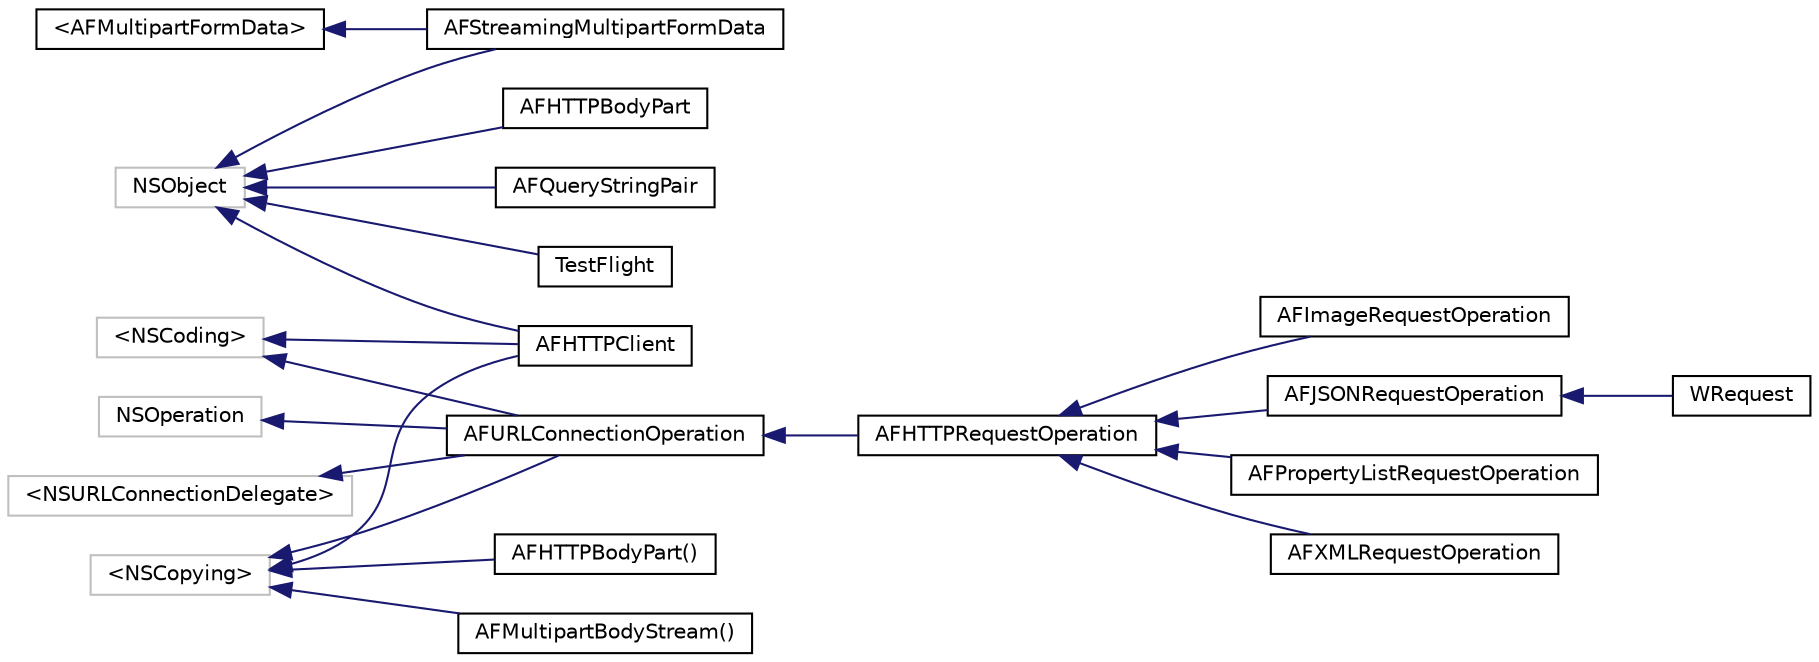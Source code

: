 digraph "Graphical Class Hierarchy"
{
  edge [fontname="Helvetica",fontsize="10",labelfontname="Helvetica",labelfontsize="10"];
  node [fontname="Helvetica",fontsize="10",shape=record];
  rankdir="LR";
  Node1 [label="\<AFMultipartFormData\>",height=0.2,width=0.4,color="black", fillcolor="white", style="filled",URL="$protocol_a_f_multipart_form_data-p.html"];
  Node1 -> Node2 [dir="back",color="midnightblue",fontsize="10",style="solid",fontname="Helvetica"];
  Node2 [label="AFStreamingMultipartFormData",height=0.2,width=0.4,color="black", fillcolor="white", style="filled",URL="$interface_a_f_streaming_multipart_form_data.html"];
  Node3 [label="\<NSCoding\>",height=0.2,width=0.4,color="grey75", fillcolor="white", style="filled"];
  Node3 -> Node4 [dir="back",color="midnightblue",fontsize="10",style="solid",fontname="Helvetica"];
  Node4 [label="AFHTTPClient",height=0.2,width=0.4,color="black", fillcolor="white", style="filled",URL="$interface_a_f_h_t_t_p_client.html"];
  Node3 -> Node5 [dir="back",color="midnightblue",fontsize="10",style="solid",fontname="Helvetica"];
  Node5 [label="AFURLConnectionOperation",height=0.2,width=0.4,color="black", fillcolor="white", style="filled",URL="$interface_a_f_u_r_l_connection_operation.html"];
  Node5 -> Node6 [dir="back",color="midnightblue",fontsize="10",style="solid",fontname="Helvetica"];
  Node6 [label="AFHTTPRequestOperation",height=0.2,width=0.4,color="black", fillcolor="white", style="filled",URL="$interface_a_f_h_t_t_p_request_operation.html"];
  Node6 -> Node7 [dir="back",color="midnightblue",fontsize="10",style="solid",fontname="Helvetica"];
  Node7 [label="AFImageRequestOperation",height=0.2,width=0.4,color="black", fillcolor="white", style="filled",URL="$interface_a_f_image_request_operation.html"];
  Node6 -> Node8 [dir="back",color="midnightblue",fontsize="10",style="solid",fontname="Helvetica"];
  Node8 [label="AFJSONRequestOperation",height=0.2,width=0.4,color="black", fillcolor="white", style="filled",URL="$interface_a_f_j_s_o_n_request_operation.html"];
  Node8 -> Node9 [dir="back",color="midnightblue",fontsize="10",style="solid",fontname="Helvetica"];
  Node9 [label="WRequest",height=0.2,width=0.4,color="black", fillcolor="white", style="filled",URL="$interface_w_request.html"];
  Node6 -> Node10 [dir="back",color="midnightblue",fontsize="10",style="solid",fontname="Helvetica"];
  Node10 [label="AFPropertyListRequestOperation",height=0.2,width=0.4,color="black", fillcolor="white", style="filled",URL="$interface_a_f_property_list_request_operation.html"];
  Node6 -> Node11 [dir="back",color="midnightblue",fontsize="10",style="solid",fontname="Helvetica"];
  Node11 [label="AFXMLRequestOperation",height=0.2,width=0.4,color="black", fillcolor="white", style="filled",URL="$interface_a_f_x_m_l_request_operation.html"];
  Node12 [label="\<NSCopying\>",height=0.2,width=0.4,color="grey75", fillcolor="white", style="filled"];
  Node12 -> Node13 [dir="back",color="midnightblue",fontsize="10",style="solid",fontname="Helvetica"];
  Node13 [label="AFHTTPBodyPart()",height=0.2,width=0.4,color="black", fillcolor="white", style="filled",URL="$category_a_f_h_t_t_p_body_part_07_08.html"];
  Node12 -> Node4 [dir="back",color="midnightblue",fontsize="10",style="solid",fontname="Helvetica"];
  Node12 -> Node14 [dir="back",color="midnightblue",fontsize="10",style="solid",fontname="Helvetica"];
  Node14 [label="AFMultipartBodyStream()",height=0.2,width=0.4,color="black", fillcolor="white", style="filled",URL="$category_a_f_multipart_body_stream_07_08.html"];
  Node12 -> Node5 [dir="back",color="midnightblue",fontsize="10",style="solid",fontname="Helvetica"];
  Node15 [label="NSObject",height=0.2,width=0.4,color="grey75", fillcolor="white", style="filled"];
  Node15 -> Node16 [dir="back",color="midnightblue",fontsize="10",style="solid",fontname="Helvetica"];
  Node16 [label="AFHTTPBodyPart",height=0.2,width=0.4,color="black", fillcolor="white", style="filled",URL="$interface_a_f_h_t_t_p_body_part.html"];
  Node15 -> Node4 [dir="back",color="midnightblue",fontsize="10",style="solid",fontname="Helvetica"];
  Node15 -> Node17 [dir="back",color="midnightblue",fontsize="10",style="solid",fontname="Helvetica"];
  Node17 [label="AFQueryStringPair",height=0.2,width=0.4,color="black", fillcolor="white", style="filled",URL="$interface_a_f_query_string_pair.html"];
  Node15 -> Node2 [dir="back",color="midnightblue",fontsize="10",style="solid",fontname="Helvetica"];
  Node15 -> Node18 [dir="back",color="midnightblue",fontsize="10",style="solid",fontname="Helvetica"];
  Node18 [label="TestFlight",height=0.2,width=0.4,color="black", fillcolor="white", style="filled",URL="$interface_test_flight.html"];
  Node19 [label="NSOperation",height=0.2,width=0.4,color="grey75", fillcolor="white", style="filled"];
  Node19 -> Node5 [dir="back",color="midnightblue",fontsize="10",style="solid",fontname="Helvetica"];
  Node20 [label="\<NSURLConnectionDelegate\>",height=0.2,width=0.4,color="grey75", fillcolor="white", style="filled"];
  Node20 -> Node5 [dir="back",color="midnightblue",fontsize="10",style="solid",fontname="Helvetica"];
}
